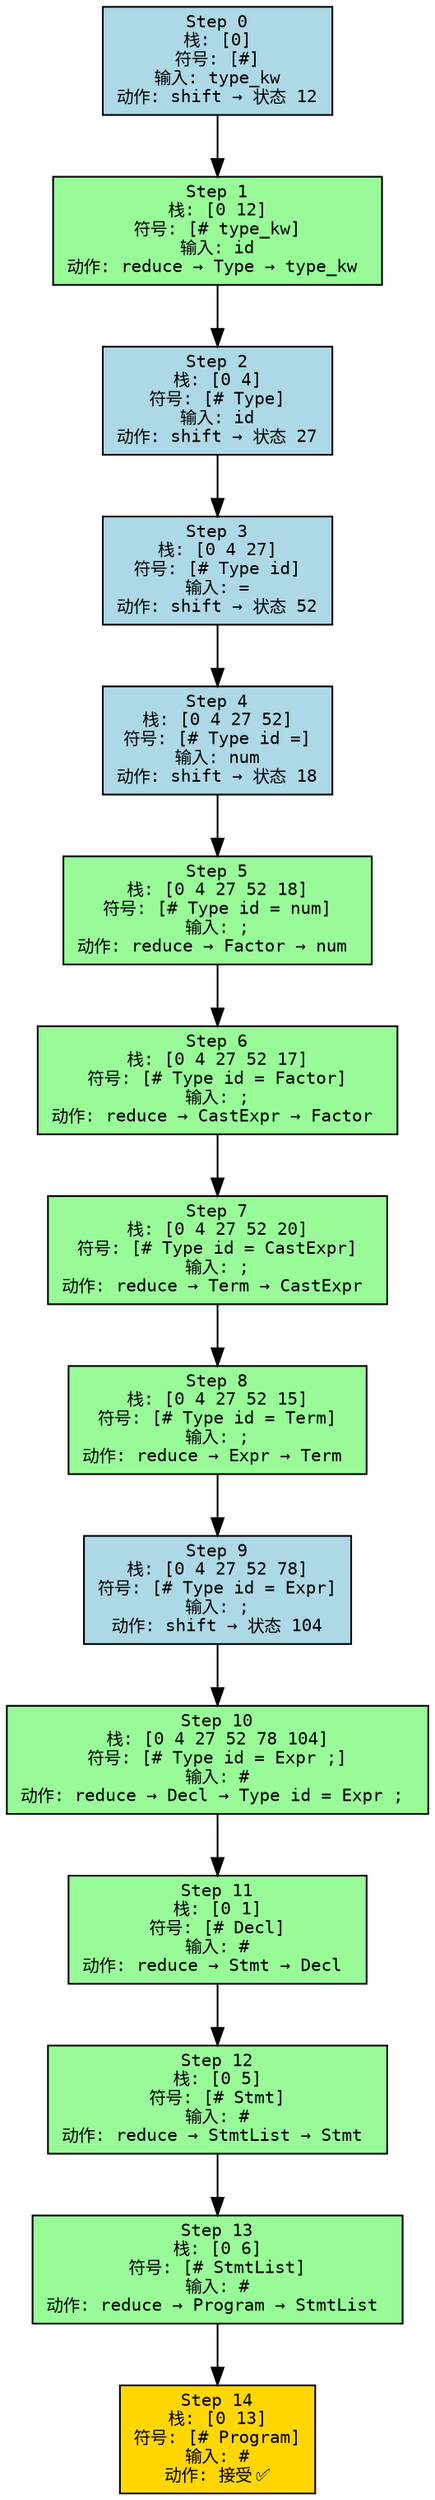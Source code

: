 digraph ParseFlow {
  rankdir=TB;
  node [shape=box, fontname="monospace", fontsize=10];
  edge [fontname="monospace"];
  step0 [label="Step 0\n栈: [0]\n符号: [#]\n输入: type_kw\n动作: shift → 状态 12", style=filled, fillcolor=lightblue];
  step1 [label="Step 1\n栈: [0 12]\n符号: [# type_kw]\n输入: id\n动作: reduce → Type → type_kw ", style=filled, fillcolor=palegreen];
  step2 [label="Step 2\n栈: [0 4]\n符号: [# Type]\n输入: id\n动作: shift → 状态 27", style=filled, fillcolor=lightblue];
  step3 [label="Step 3\n栈: [0 4 27]\n符号: [# Type id]\n输入: =\n动作: shift → 状态 52", style=filled, fillcolor=lightblue];
  step4 [label="Step 4\n栈: [0 4 27 52]\n符号: [# Type id =]\n输入: num\n动作: shift → 状态 18", style=filled, fillcolor=lightblue];
  step5 [label="Step 5\n栈: [0 4 27 52 18]\n符号: [# Type id = num]\n输入: ;\n动作: reduce → Factor → num ", style=filled, fillcolor=palegreen];
  step6 [label="Step 6\n栈: [0 4 27 52 17]\n符号: [# Type id = Factor]\n输入: ;\n动作: reduce → CastExpr → Factor ", style=filled, fillcolor=palegreen];
  step7 [label="Step 7\n栈: [0 4 27 52 20]\n符号: [# Type id = CastExpr]\n输入: ;\n动作: reduce → Term → CastExpr ", style=filled, fillcolor=palegreen];
  step8 [label="Step 8\n栈: [0 4 27 52 15]\n符号: [# Type id = Term]\n输入: ;\n动作: reduce → Expr → Term ", style=filled, fillcolor=palegreen];
  step9 [label="Step 9\n栈: [0 4 27 52 78]\n符号: [# Type id = Expr]\n输入: ;\n动作: shift → 状态 104", style=filled, fillcolor=lightblue];
  step10 [label="Step 10\n栈: [0 4 27 52 78 104]\n符号: [# Type id = Expr ;]\n输入: #\n动作: reduce → Decl → Type id = Expr ; ", style=filled, fillcolor=palegreen];
  step11 [label="Step 11\n栈: [0 1]\n符号: [# Decl]\n输入: #\n动作: reduce → Stmt → Decl ", style=filled, fillcolor=palegreen];
  step12 [label="Step 12\n栈: [0 5]\n符号: [# Stmt]\n输入: #\n动作: reduce → StmtList → Stmt ", style=filled, fillcolor=palegreen];
  step13 [label="Step 13\n栈: [0 6]\n符号: [# StmtList]\n输入: #\n动作: reduce → Program → StmtList ", style=filled, fillcolor=palegreen];
  step14 [label="Step 14\n栈: [0 13]\n符号: [# Program]\n输入: #\n动作: 接受 ✅", style=filled, fillcolor=gold];
  step0 -> step1;
  step1 -> step2;
  step2 -> step3;
  step3 -> step4;
  step4 -> step5;
  step5 -> step6;
  step6 -> step7;
  step7 -> step8;
  step8 -> step9;
  step9 -> step10;
  step10 -> step11;
  step11 -> step12;
  step12 -> step13;
  step13 -> step14;
}
